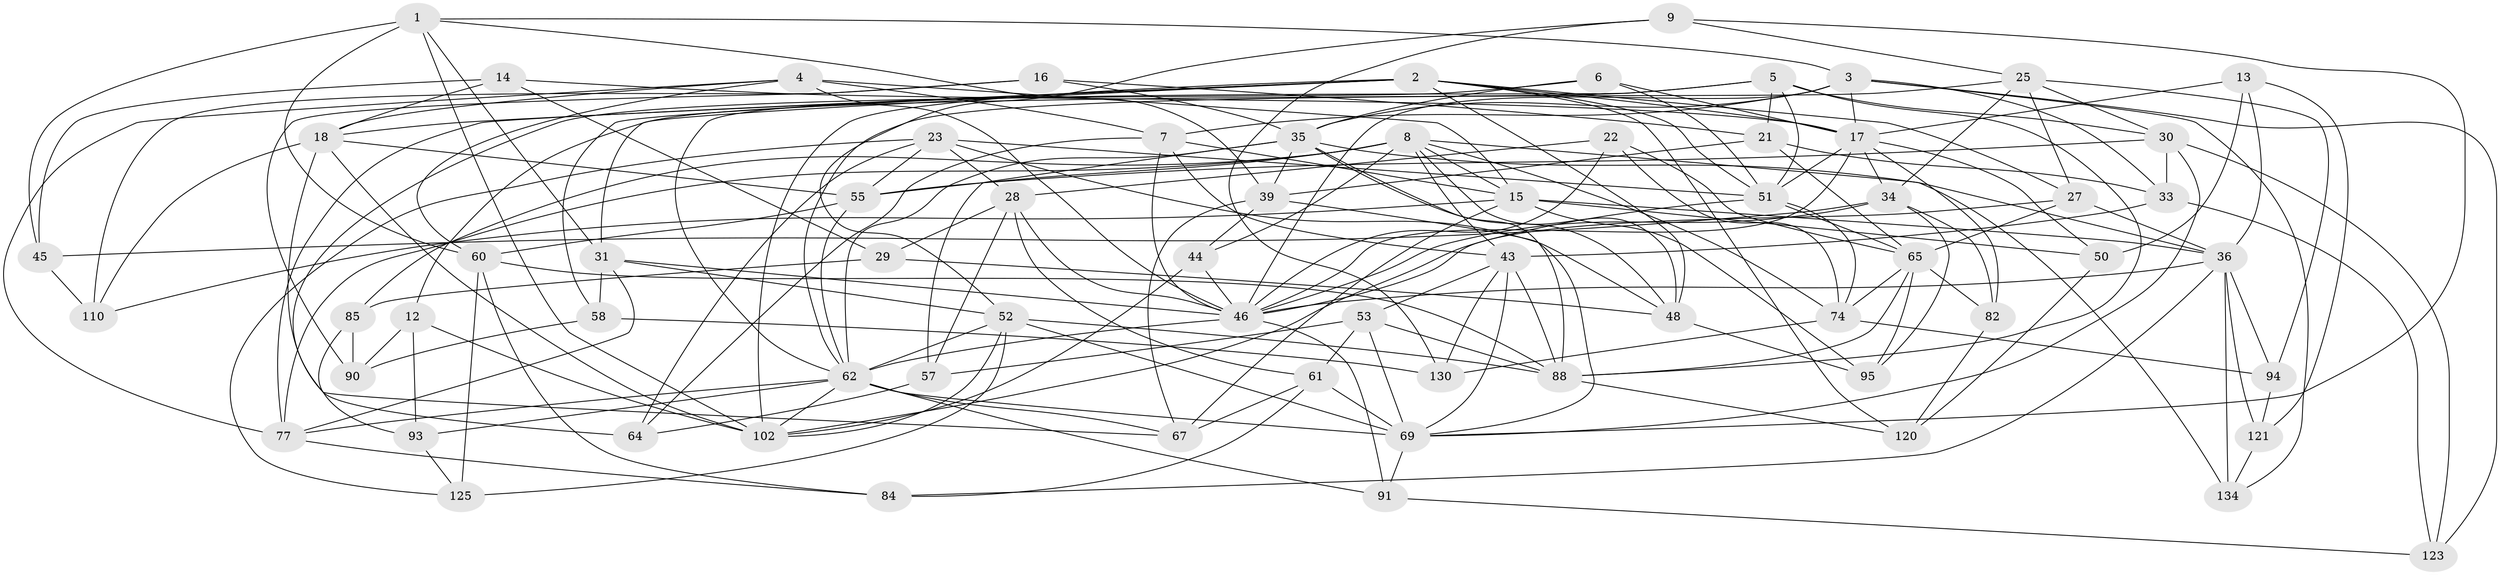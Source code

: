 // original degree distribution, {4: 1.0}
// Generated by graph-tools (version 1.1) at 2025/16/03/09/25 04:16:13]
// undirected, 68 vertices, 196 edges
graph export_dot {
graph [start="1"]
  node [color=gray90,style=filled];
  1 [super="+10"];
  2 [super="+19+68"];
  3 [super="+54+32"];
  4 [super="+11"];
  5 [super="+97"];
  6;
  7 [super="+73"];
  8 [super="+26+37+49"];
  9;
  12;
  13;
  14;
  15 [super="+107+20"];
  16;
  17 [super="+40+101"];
  18 [super="+116+104"];
  21 [super="+24"];
  22;
  23 [super="+98"];
  25 [super="+59"];
  27 [super="+47"];
  28 [super="+87"];
  29;
  30 [super="+89"];
  31 [super="+70"];
  33 [super="+122"];
  34 [super="+75"];
  35 [super="+42+111"];
  36 [super="+38+56"];
  39 [super="+114"];
  43 [super="+80"];
  44;
  45;
  46 [super="+112+92"];
  48 [super="+127"];
  50;
  51 [super="+81+78"];
  52 [super="+66+129"];
  53 [super="+76"];
  55 [super="+124"];
  57;
  58;
  60 [super="+83"];
  61 [super="+86"];
  62 [super="+63"];
  64;
  65 [super="+119+128"];
  67 [super="+105"];
  69 [super="+108+115+79"];
  74 [super="+99"];
  77 [super="+133"];
  82;
  84;
  85;
  88 [super="+117+100"];
  90;
  91;
  93;
  94;
  95;
  102 [super="+106+103"];
  110;
  120;
  121;
  123;
  125;
  130;
  134;
  1 -- 39;
  1 -- 102;
  1 -- 3;
  1 -- 60;
  1 -- 45;
  1 -- 31;
  2 -- 77;
  2 -- 48;
  2 -- 17;
  2 -- 51;
  2 -- 102;
  2 -- 58;
  2 -- 27;
  2 -- 120;
  2 -- 18;
  2 -- 31;
  3 -- 134;
  3 -- 46;
  3 -- 123;
  3 -- 17;
  3 -- 33;
  3 -- 7;
  3 -- 35;
  4 -- 7;
  4 -- 46;
  4 -- 15;
  4 -- 18;
  4 -- 77;
  4 -- 60;
  5 -- 51;
  5 -- 88;
  5 -- 12;
  5 -- 21;
  5 -- 30;
  5 -- 62;
  6 -- 64;
  6 -- 51;
  6 -- 17;
  6 -- 35;
  7 -- 64;
  7 -- 15;
  7 -- 46;
  7 -- 43;
  8 -- 44;
  8 -- 43 [weight=2];
  8 -- 134;
  8 -- 74;
  8 -- 85;
  8 -- 48;
  8 -- 55;
  8 -- 15;
  8 -- 77;
  9 -- 52;
  9 -- 25;
  9 -- 130;
  9 -- 69;
  12 -- 90;
  12 -- 93;
  12 -- 102;
  13 -- 50;
  13 -- 121;
  13 -- 36;
  13 -- 17;
  14 -- 45;
  14 -- 29;
  14 -- 17;
  14 -- 18;
  15 -- 50;
  15 -- 95;
  15 -- 67;
  15 -- 110;
  15 -- 36;
  16 -- 90;
  16 -- 110;
  16 -- 21;
  16 -- 35;
  17 -- 51;
  17 -- 82;
  17 -- 50;
  17 -- 34;
  17 -- 46;
  18 -- 102 [weight=2];
  18 -- 110;
  18 -- 67;
  18 -- 55;
  21 -- 33 [weight=2];
  21 -- 65;
  21 -- 39;
  22 -- 28;
  22 -- 65;
  22 -- 74;
  22 -- 46;
  23 -- 55;
  23 -- 28;
  23 -- 51;
  23 -- 48;
  23 -- 64;
  23 -- 125;
  25 -- 34;
  25 -- 27;
  25 -- 62;
  25 -- 30;
  25 -- 94;
  27 -- 65;
  27 -- 36;
  27 -- 46 [weight=2];
  28 -- 57;
  28 -- 29;
  28 -- 61;
  28 -- 46;
  29 -- 85;
  29 -- 48;
  30 -- 123;
  30 -- 69;
  30 -- 55;
  30 -- 33;
  31 -- 58;
  31 -- 52;
  31 -- 46;
  31 -- 77;
  33 -- 43;
  33 -- 123;
  34 -- 45;
  34 -- 82;
  34 -- 95;
  34 -- 46;
  35 -- 36 [weight=2];
  35 -- 39;
  35 -- 48;
  35 -- 62;
  35 -- 88;
  35 -- 57;
  36 -- 121;
  36 -- 94;
  36 -- 84;
  36 -- 134;
  36 -- 46;
  39 -- 44;
  39 -- 67;
  39 -- 69;
  43 -- 130;
  43 -- 69;
  43 -- 53;
  43 -- 88;
  44 -- 102;
  44 -- 46;
  45 -- 110;
  46 -- 62;
  46 -- 91;
  48 -- 95;
  50 -- 120;
  51 -- 74;
  51 -- 65;
  51 -- 102;
  52 -- 125;
  52 -- 62;
  52 -- 102 [weight=2];
  52 -- 88;
  52 -- 69;
  53 -- 57;
  53 -- 61;
  53 -- 88;
  53 -- 69 [weight=2];
  55 -- 62;
  55 -- 60;
  57 -- 64;
  58 -- 90;
  58 -- 130;
  60 -- 125;
  60 -- 84;
  60 -- 88;
  61 -- 84;
  61 -- 67 [weight=2];
  61 -- 69;
  62 -- 67;
  62 -- 69;
  62 -- 102;
  62 -- 77;
  62 -- 91;
  62 -- 93;
  65 -- 95;
  65 -- 82;
  65 -- 74;
  65 -- 88;
  69 -- 91;
  74 -- 130;
  74 -- 94;
  77 -- 84;
  82 -- 120;
  85 -- 90;
  85 -- 93;
  88 -- 120;
  91 -- 123;
  93 -- 125;
  94 -- 121;
  121 -- 134;
}
